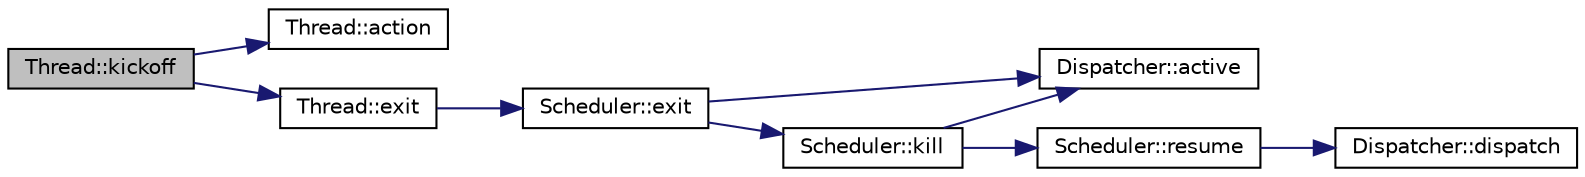 digraph G
{
  bgcolor="transparent";
  edge [fontname="Helvetica",fontsize="10",labelfontname="Helvetica",labelfontsize="10"];
  node [fontname="Helvetica",fontsize="10",shape=record];
  rankdir="LR";
  Node1 [label="Thread::kickoff",height=0.2,width=0.4,color="black", fillcolor="grey75", style="filled" fontcolor="black"];
  Node1 -> Node2 [color="midnightblue",fontsize="10",style="solid",fontname="Helvetica"];
  Node2 [label="Thread::action",height=0.2,width=0.4,color="black",URL="$classThread.html#ab6d114e3cce348e72ee4023c85a32724",tooltip="Thread specific task method."];
  Node1 -> Node3 [color="midnightblue",fontsize="10",style="solid",fontname="Helvetica"];
  Node3 [label="Thread::exit",height=0.2,width=0.4,color="black",URL="$classThread.html#a89750f9023df256c125c79048f217562",tooltip="Terminate execution of this thread."];
  Node3 -> Node4 [color="midnightblue",fontsize="10",style="solid",fontname="Helvetica"];
  Node4 [label="Scheduler::exit",height=0.2,width=0.4,color="black",URL="$classScheduler.html#a7648753bdb11886d5d8ae560b7d0e52b",tooltip="Remove the currently active thread from the queue."];
  Node4 -> Node5 [color="midnightblue",fontsize="10",style="solid",fontname="Helvetica"];
  Node5 [label="Scheduler::kill",height=0.2,width=0.4,color="black",URL="$classScheduler.html#a7301daa452a49c955534a11741634c8d",tooltip="Remove the specified thread from the queue of processes."];
  Node5 -> Node6 [color="midnightblue",fontsize="10",style="solid",fontname="Helvetica"];
  Node6 [label="Dispatcher::active",height=0.2,width=0.4,color="black",URL="$classDispatcher.html#ac90194c2cc30bc1941ea4a0244e747f2",tooltip="Returns the currently active thread."];
  Node5 -> Node7 [color="midnightblue",fontsize="10",style="solid",fontname="Helvetica"];
  Node7 [label="Scheduler::resume",height=0.2,width=0.4,color="black",URL="$classScheduler.html#aa4da1861292d77ea37cfa90b6ad569f3",tooltip="Use the scheduling algorithm to get the next thread and resumes with that thread."];
  Node7 -> Node8 [color="midnightblue",fontsize="10",style="solid",fontname="Helvetica"];
  Node8 [label="Dispatcher::dispatch",height=0.2,width=0.4,color="black",URL="$classDispatcher.html#ae5e8e2d148cd30aa060cab3c410396d1",tooltip="Switch to another thread."];
  Node4 -> Node6 [color="midnightblue",fontsize="10",style="solid",fontname="Helvetica"];
}
